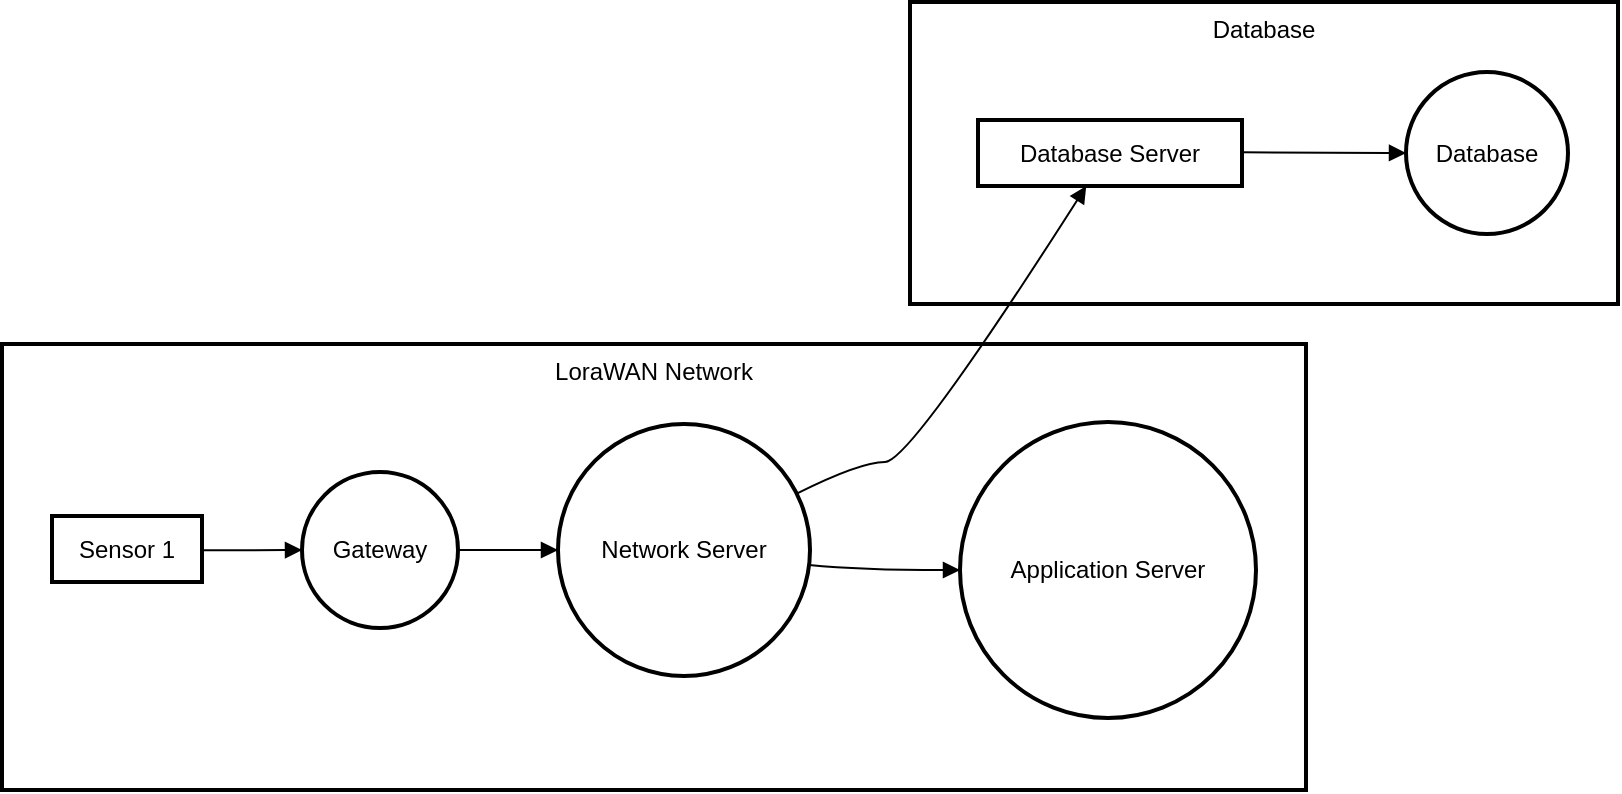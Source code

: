 <mxfile version="24.7.13">
  <diagram name="Page-1" id="CDDCDgIPlBx8rOzkXnmp">
    <mxGraphModel>
      <root>
        <mxCell id="0" />
        <mxCell id="1" parent="0" />
        <mxCell id="2" value="Database" style="whiteSpace=wrap;strokeWidth=2;verticalAlign=top;" vertex="1" parent="1">
          <mxGeometry x="454" width="354" height="151" as="geometry" />
        </mxCell>
        <mxCell id="3" value="Database" style="ellipse;aspect=fixed;strokeWidth=2;whiteSpace=wrap;" vertex="1" parent="1">
          <mxGeometry x="702" y="35" width="81" height="81" as="geometry" />
        </mxCell>
        <mxCell id="4" value="Database Server" style="whiteSpace=wrap;strokeWidth=2;" vertex="1" parent="1">
          <mxGeometry x="488" y="59" width="132" height="33" as="geometry" />
        </mxCell>
        <mxCell id="5" value="LoraWAN Network" style="whiteSpace=wrap;strokeWidth=2;verticalAlign=top;" vertex="1" parent="1">
          <mxGeometry y="171" width="652" height="223" as="geometry" />
        </mxCell>
        <mxCell id="6" value="Gateway" style="ellipse;aspect=fixed;strokeWidth=2;whiteSpace=wrap;" vertex="1" parent="1">
          <mxGeometry x="150" y="235" width="78" height="78" as="geometry" />
        </mxCell>
        <mxCell id="7" value="Sensor 1" style="whiteSpace=wrap;strokeWidth=2;" vertex="1" parent="1">
          <mxGeometry x="25" y="257" width="75" height="33" as="geometry" />
        </mxCell>
        <mxCell id="8" value="Network Server" style="ellipse;aspect=fixed;strokeWidth=2;whiteSpace=wrap;" vertex="1" parent="1">
          <mxGeometry x="278" y="211" width="126" height="126" as="geometry" />
        </mxCell>
        <mxCell id="9" value="Application Server" style="ellipse;aspect=fixed;strokeWidth=2;whiteSpace=wrap;" vertex="1" parent="1">
          <mxGeometry x="479" y="210" width="148" height="148" as="geometry" />
        </mxCell>
        <mxCell id="10" value="" style="curved=1;startArrow=none;endArrow=block;exitX=1;exitY=0.52;entryX=0;entryY=0.5;" edge="1" parent="1" source="7" target="6">
          <mxGeometry relative="1" as="geometry">
            <Array as="points" />
          </mxGeometry>
        </mxCell>
        <mxCell id="11" value="" style="curved=1;startArrow=none;endArrow=block;exitX=1;exitY=0.5;entryX=0;entryY=0.5;" edge="1" parent="1" source="6" target="8">
          <mxGeometry relative="1" as="geometry">
            <Array as="points" />
          </mxGeometry>
        </mxCell>
        <mxCell id="12" value="" style="curved=1;startArrow=none;endArrow=block;exitX=1;exitY=0.56;entryX=0;entryY=0.5;" edge="1" parent="1" source="8" target="9">
          <mxGeometry relative="1" as="geometry">
            <Array as="points">
              <mxPoint x="429" y="284" />
            </Array>
          </mxGeometry>
        </mxCell>
        <mxCell id="13" value="" style="curved=1;startArrow=none;endArrow=block;exitX=0.99;exitY=0.49;entryX=0.01;entryY=0.5;" edge="1" parent="1" source="4" target="3">
          <mxGeometry relative="1" as="geometry">
            <Array as="points" />
          </mxGeometry>
        </mxCell>
        <mxCell id="14" value="" style="curved=1;startArrow=none;endArrow=block;exitX=1;exitY=0.25;entryX=0.41;entryY=1;" edge="1" parent="1" source="8" target="4">
          <mxGeometry relative="1" as="geometry">
            <Array as="points">
              <mxPoint x="429" y="230" />
              <mxPoint x="454" y="230" />
            </Array>
          </mxGeometry>
        </mxCell>
      </root>
    </mxGraphModel>
  </diagram>
</mxfile>

